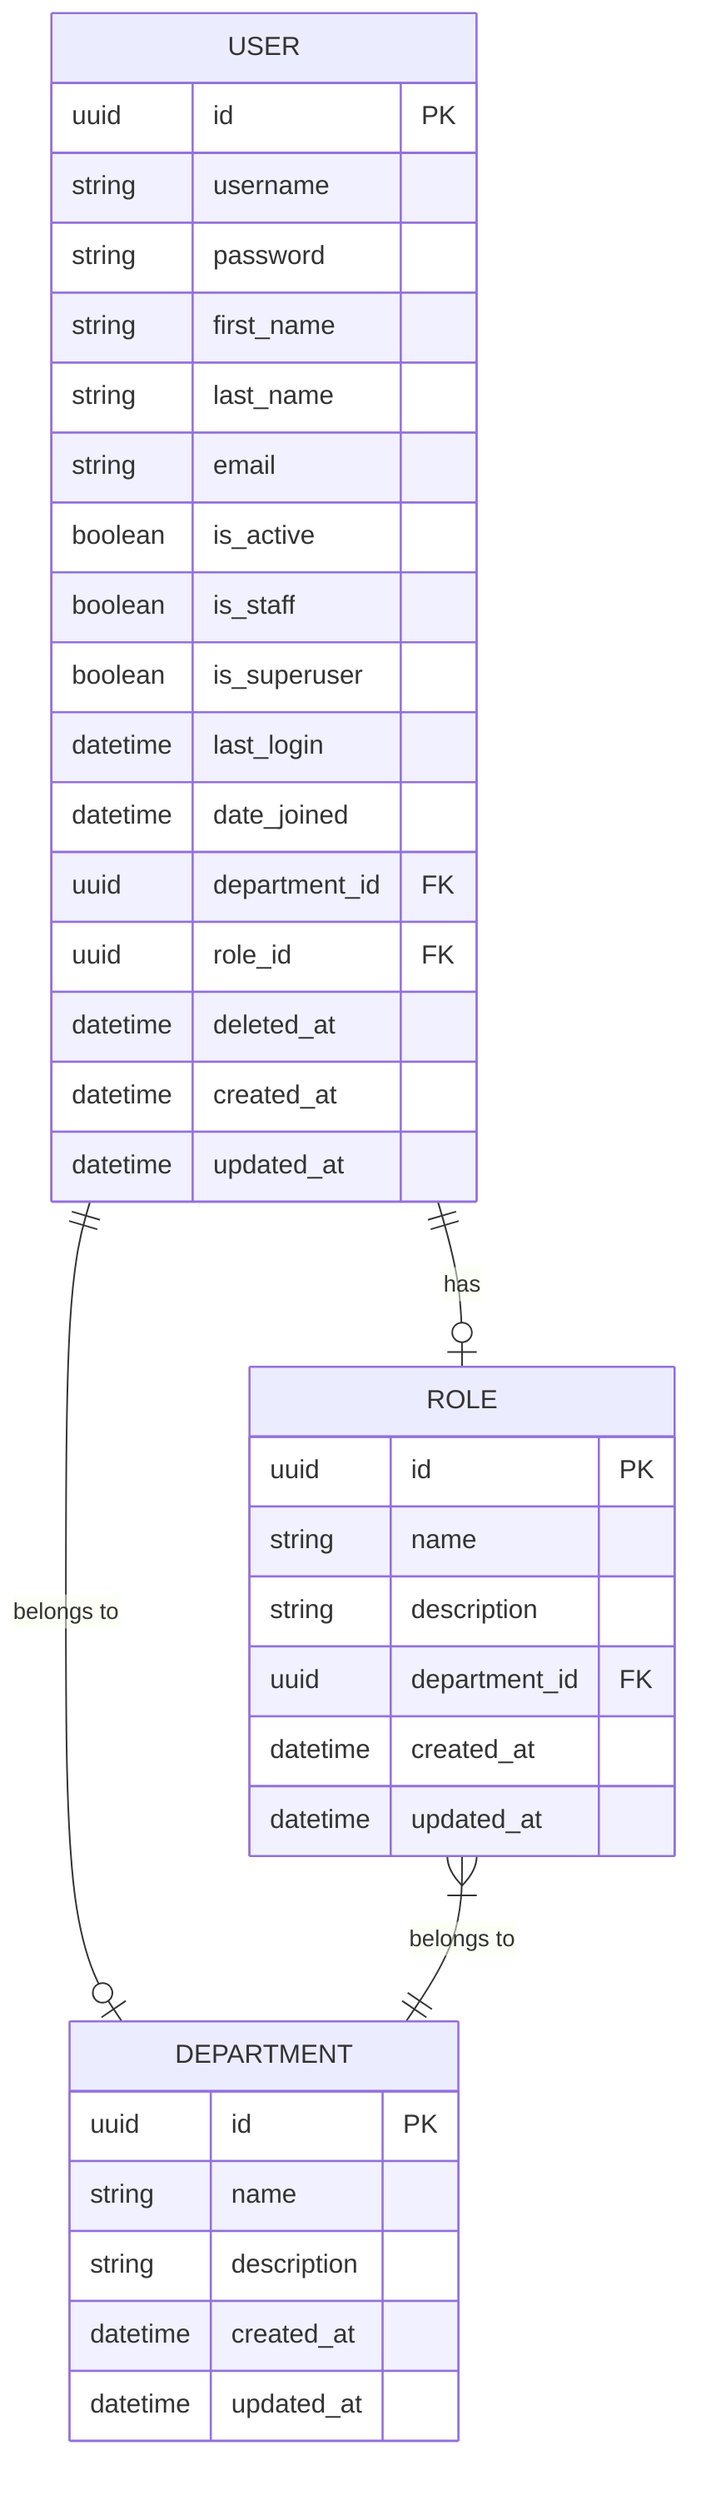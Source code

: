 erDiagram
    USER {
        uuid id PK
        string username
        string password
        string first_name
        string last_name
        string email
        boolean is_active
        boolean is_staff
        boolean is_superuser
        datetime last_login
        datetime date_joined
        uuid department_id FK
        uuid role_id FK
        datetime deleted_at
        datetime created_at
        datetime updated_at
    }
    
    DEPARTMENT {
        uuid id PK
        string name
        string description
        datetime created_at
        datetime updated_at
    }
    
    ROLE {
        uuid id PK
        string name
        string description
        uuid department_id FK
        datetime created_at
        datetime updated_at
    }
    
    USER ||--o| DEPARTMENT : "belongs to"
    USER ||--o| ROLE : "has"
    ROLE }|--|| DEPARTMENT : "belongs to"